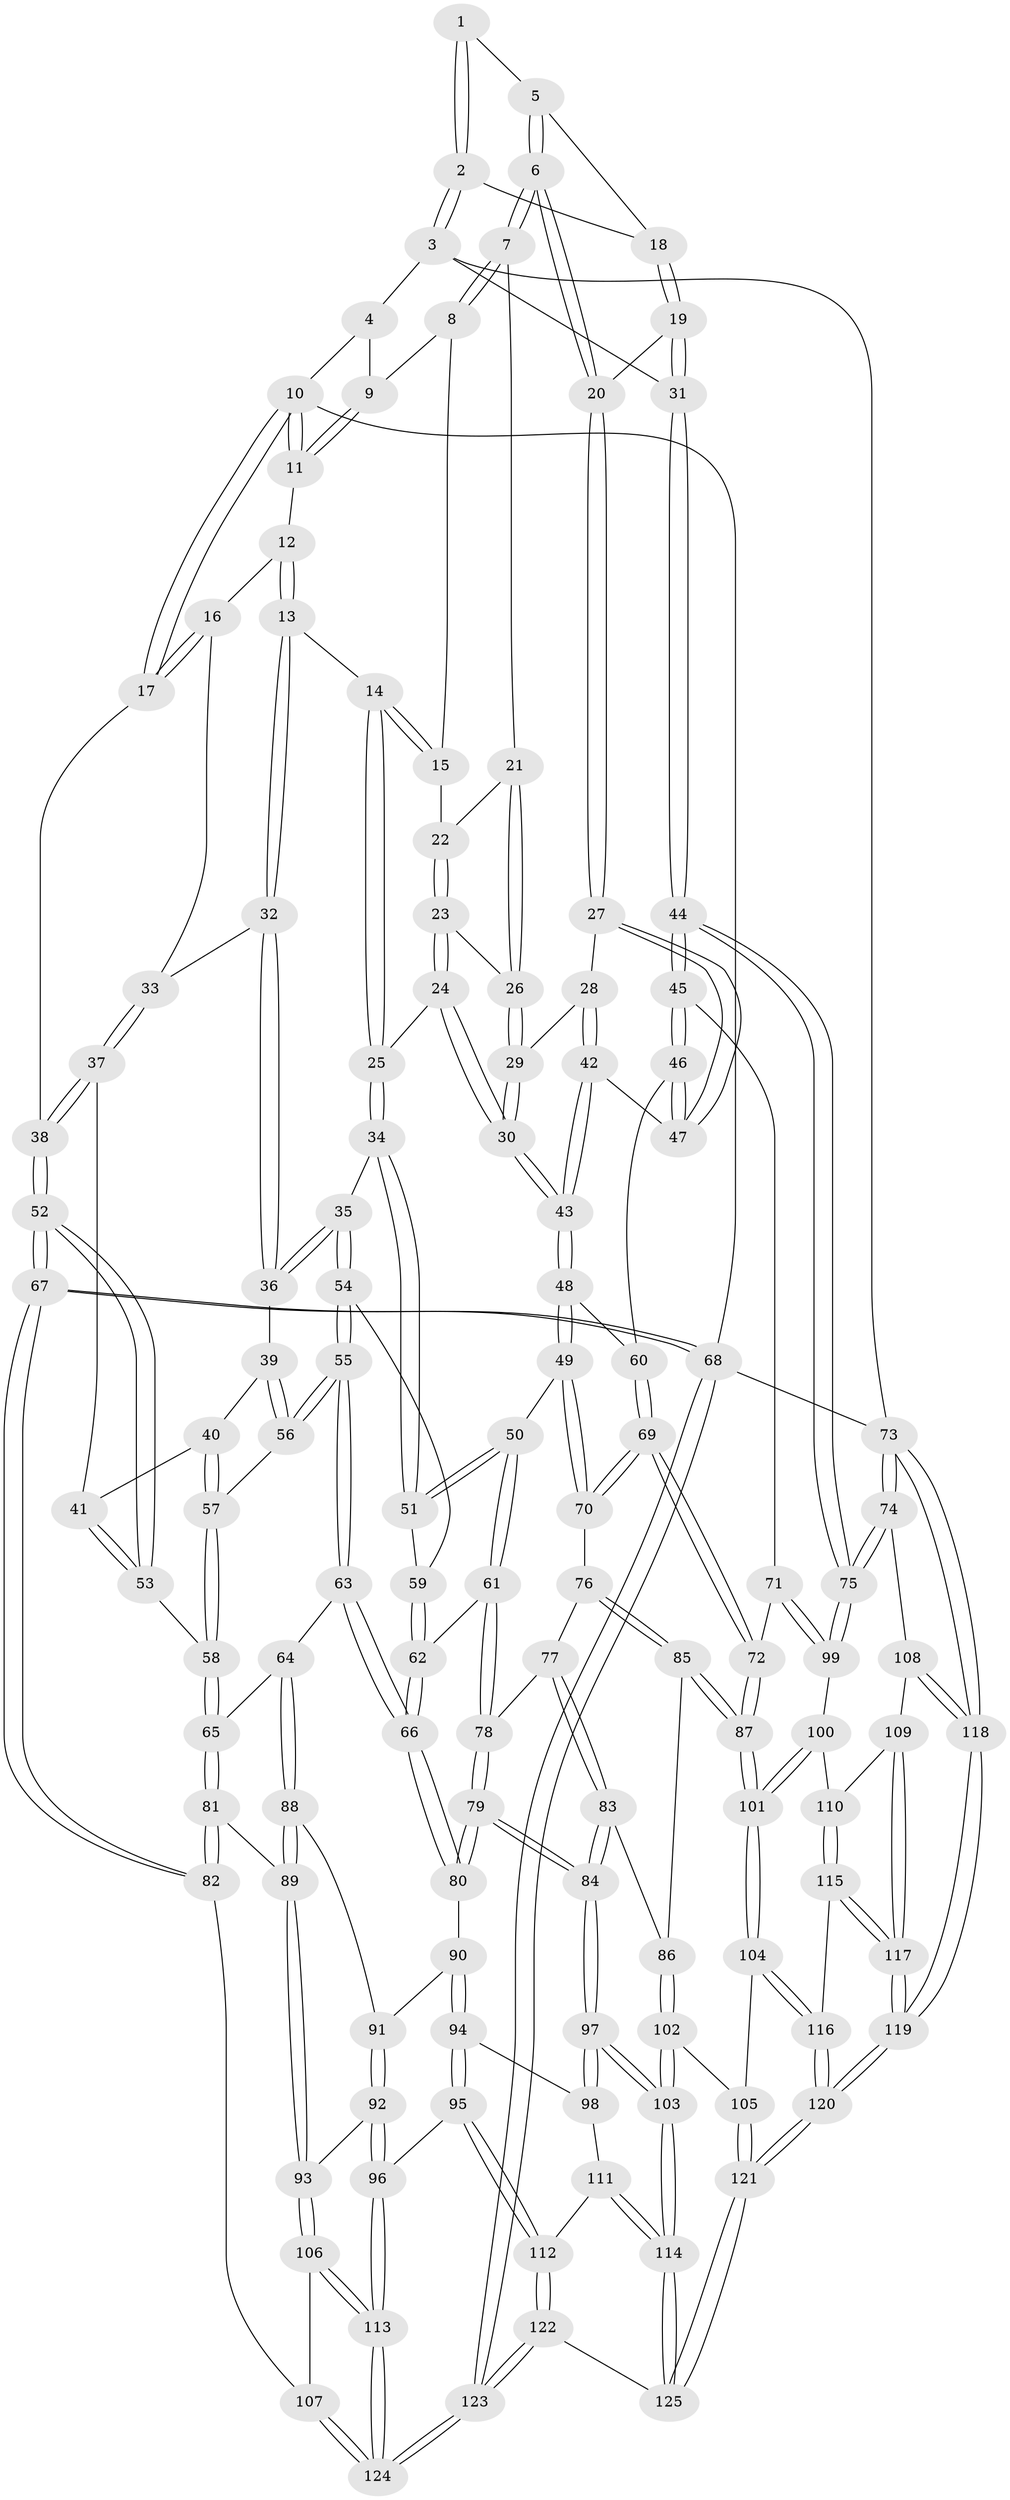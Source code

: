 // Generated by graph-tools (version 1.1) at 2025/03/03/09/25 03:03:19]
// undirected, 125 vertices, 309 edges
graph export_dot {
graph [start="1"]
  node [color=gray90,style=filled];
  1 [pos="+0.89733678330996+0.0341228126741007"];
  2 [pos="+1+0.07081969210097319"];
  3 [pos="+1+0.042214625507395576"];
  4 [pos="+0.742029055396388+0"];
  5 [pos="+0.9128375739241378+0.13449890636725778"];
  6 [pos="+0.8694116099050773+0.19901996843003744"];
  7 [pos="+0.8067321367550474+0.1645439305826883"];
  8 [pos="+0.7078593870172958+0"];
  9 [pos="+0.7102994587909858+0"];
  10 [pos="+0+0"];
  11 [pos="+0.30296070368944494+0"];
  12 [pos="+0.30308242949573144+0"];
  13 [pos="+0.33113784141241664+0.09603533607237416"];
  14 [pos="+0.4671266196091914+0.18655301139733266"];
  15 [pos="+0.6278690002970564+0.1455970113992681"];
  16 [pos="+0.03119097890620285+0.17960456735537256"];
  17 [pos="+0+0.22395532834269127"];
  18 [pos="+0.9322419730313742+0.13182747282796412"];
  19 [pos="+1+0.25347055854751727"];
  20 [pos="+0.882745629723819+0.24187944557136917"];
  21 [pos="+0.7653756535899278+0.1830343547510332"];
  22 [pos="+0.6301790728061208+0.14888233389903927"];
  23 [pos="+0.641700648209013+0.18825150150214007"];
  24 [pos="+0.6454052999891502+0.3038812496954586"];
  25 [pos="+0.4998170087445604+0.2786112924008304"];
  26 [pos="+0.7341421389620325+0.23222717558189623"];
  27 [pos="+0.8670059933085538+0.2809705296735307"];
  28 [pos="+0.8329020537383511+0.29046631300081893"];
  29 [pos="+0.7315836181744297+0.2671081123404112"];
  30 [pos="+0.6615703046032432+0.3217382925058745"];
  31 [pos="+1+0.2810514702505449"];
  32 [pos="+0.28118171264826824+0.18062481461477395"];
  33 [pos="+0.2199200622427184+0.22230379086215568"];
  34 [pos="+0.4792057383562225+0.3565045242201913"];
  35 [pos="+0.3728357716111807+0.37574354928063575"];
  36 [pos="+0.3472876571920639+0.3648490711143538"];
  37 [pos="+0.1750440660741515+0.3061388648850374"];
  38 [pos="+0+0.23824609435834804"];
  39 [pos="+0.32827700259182724+0.38044383605237064"];
  40 [pos="+0.31234994703217417+0.3921326342605215"];
  41 [pos="+0.17415455737872984+0.3120822830765437"];
  42 [pos="+0.7212312350068297+0.3913673100077562"];
  43 [pos="+0.6804580076506389+0.4120948763887385"];
  44 [pos="+1+0.4943942501280034"];
  45 [pos="+0.9509334109569331+0.4564339425736647"];
  46 [pos="+0.9390082310147365+0.4524930332823976"];
  47 [pos="+0.8993902935985117+0.38683990524809153"];
  48 [pos="+0.6715145223101026+0.44483124213605635"];
  49 [pos="+0.6300070237327208+0.48215381527512446"];
  50 [pos="+0.6180946770033439+0.4839815888508221"];
  51 [pos="+0.5235175569738989+0.4316257479869815"];
  52 [pos="+0+0.4095988302904437"];
  53 [pos="+0.1335569130116307+0.4750828491112924"];
  54 [pos="+0.3943090291840586+0.49241347482634207"];
  55 [pos="+0.3681285498729754+0.5261317034702628"];
  56 [pos="+0.3453668768985678+0.4938963350519928"];
  57 [pos="+0.28409317851724214+0.42056012389699926"];
  58 [pos="+0.14280416267178261+0.4849457792908337"];
  59 [pos="+0.43984763159474183+0.4819120473459272"];
  60 [pos="+0.8296529840830971+0.5003714315038925"];
  61 [pos="+0.565290633372521+0.5483429421330916"];
  62 [pos="+0.47556563006039165+0.5446868243334312"];
  63 [pos="+0.3441716822441351+0.5886627328273811"];
  64 [pos="+0.26050401096979425+0.5914450261128967"];
  65 [pos="+0.16682279171360825+0.544457923277019"];
  66 [pos="+0.369572278938171+0.6091937692792584"];
  67 [pos="+0+0.8036213299087124"];
  68 [pos="+0+1"];
  69 [pos="+0.806943883402463+0.6317117287389776"];
  70 [pos="+0.6976271732837057+0.6152524915422898"];
  71 [pos="+0.8632056022556122+0.687054103392061"];
  72 [pos="+0.8474670782401734+0.682284996596083"];
  73 [pos="+1+1"];
  74 [pos="+1+0.7235509142913698"];
  75 [pos="+1+0.7156757603763276"];
  76 [pos="+0.6906341564414832+0.6291188081059377"];
  77 [pos="+0.6359773348162018+0.6578791206802904"];
  78 [pos="+0.5521937899558856+0.5813843271876253"];
  79 [pos="+0.4974782095083282+0.6893689882484149"];
  80 [pos="+0.40390579226233825+0.652272800545446"];
  81 [pos="+0.06179520157703081+0.7163520434022338"];
  82 [pos="+0+0.7992881869351655"];
  83 [pos="+0.5548595226202837+0.7230146272696827"];
  84 [pos="+0.5183297158183976+0.7245273319282344"];
  85 [pos="+0.6946516162902551+0.761447718934722"];
  86 [pos="+0.6231337328826166+0.7458590996253224"];
  87 [pos="+0.7184713056661871+0.785116587017401"];
  88 [pos="+0.2548886140776861+0.6634017706246168"];
  89 [pos="+0.16027068117042287+0.7718596749271414"];
  90 [pos="+0.3491173196288949+0.7433558668896867"];
  91 [pos="+0.2791237475009434+0.7411905365320157"];
  92 [pos="+0.22113559824373805+0.8276390911675183"];
  93 [pos="+0.20616332346464594+0.8215705650663997"];
  94 [pos="+0.35517200295103907+0.7697837280344565"];
  95 [pos="+0.27462646705522487+0.8721241510979296"];
  96 [pos="+0.25422598659353157+0.8666165128544284"];
  97 [pos="+0.496907848213354+0.8258158772187433"];
  98 [pos="+0.4314566575915446+0.8289181769044234"];
  99 [pos="+0.9274458805563207+0.7232786556211911"];
  100 [pos="+0.8652240213413716+0.8349184234720309"];
  101 [pos="+0.7238044145602838+0.8481830106713679"];
  102 [pos="+0.6063968643804998+0.9156020223638224"];
  103 [pos="+0.5556183177239594+0.9466540867779101"];
  104 [pos="+0.7232988845176281+0.8493657850926956"];
  105 [pos="+0.6983763103161007+0.866219049728449"];
  106 [pos="+0.1137749612759772+0.8891412737122455"];
  107 [pos="+0.03528695219796089+0.8852750487013767"];
  108 [pos="+0.9381519589706622+0.9055077215184089"];
  109 [pos="+0.902097823474003+0.8968022286545206"];
  110 [pos="+0.8824733098763212+0.8842997294505166"];
  111 [pos="+0.35510252636813106+0.876475732348645"];
  112 [pos="+0.3068725496704952+0.8931350609913821"];
  113 [pos="+0.17450604619037513+0.9909756950003844"];
  114 [pos="+0.5403848190129583+1"];
  115 [pos="+0.8380493591252195+0.9273228669540408"];
  116 [pos="+0.7602370137922327+0.9015998554461616"];
  117 [pos="+0.8566028750864865+1"];
  118 [pos="+1+1"];
  119 [pos="+0.8565208312411532+1"];
  120 [pos="+0.8078282108995805+1"];
  121 [pos="+0.7871973803856083+1"];
  122 [pos="+0.42386895030556926+1"];
  123 [pos="+0.1625503438086298+1"];
  124 [pos="+0.15807577093116223+1"];
  125 [pos="+0.516615437767063+1"];
  1 -- 2;
  1 -- 2;
  1 -- 5;
  2 -- 3;
  2 -- 3;
  2 -- 18;
  3 -- 4;
  3 -- 31;
  3 -- 73;
  4 -- 9;
  4 -- 10;
  5 -- 6;
  5 -- 6;
  5 -- 18;
  6 -- 7;
  6 -- 7;
  6 -- 20;
  6 -- 20;
  7 -- 8;
  7 -- 8;
  7 -- 21;
  8 -- 9;
  8 -- 15;
  9 -- 11;
  9 -- 11;
  10 -- 11;
  10 -- 11;
  10 -- 17;
  10 -- 17;
  10 -- 68;
  11 -- 12;
  12 -- 13;
  12 -- 13;
  12 -- 16;
  13 -- 14;
  13 -- 32;
  13 -- 32;
  14 -- 15;
  14 -- 15;
  14 -- 25;
  14 -- 25;
  15 -- 22;
  16 -- 17;
  16 -- 17;
  16 -- 33;
  17 -- 38;
  18 -- 19;
  18 -- 19;
  19 -- 20;
  19 -- 31;
  19 -- 31;
  20 -- 27;
  20 -- 27;
  21 -- 22;
  21 -- 26;
  21 -- 26;
  22 -- 23;
  22 -- 23;
  23 -- 24;
  23 -- 24;
  23 -- 26;
  24 -- 25;
  24 -- 30;
  24 -- 30;
  25 -- 34;
  25 -- 34;
  26 -- 29;
  26 -- 29;
  27 -- 28;
  27 -- 47;
  27 -- 47;
  28 -- 29;
  28 -- 42;
  28 -- 42;
  29 -- 30;
  29 -- 30;
  30 -- 43;
  30 -- 43;
  31 -- 44;
  31 -- 44;
  32 -- 33;
  32 -- 36;
  32 -- 36;
  33 -- 37;
  33 -- 37;
  34 -- 35;
  34 -- 51;
  34 -- 51;
  35 -- 36;
  35 -- 36;
  35 -- 54;
  35 -- 54;
  36 -- 39;
  37 -- 38;
  37 -- 38;
  37 -- 41;
  38 -- 52;
  38 -- 52;
  39 -- 40;
  39 -- 56;
  39 -- 56;
  40 -- 41;
  40 -- 57;
  40 -- 57;
  41 -- 53;
  41 -- 53;
  42 -- 43;
  42 -- 43;
  42 -- 47;
  43 -- 48;
  43 -- 48;
  44 -- 45;
  44 -- 45;
  44 -- 75;
  44 -- 75;
  45 -- 46;
  45 -- 46;
  45 -- 71;
  46 -- 47;
  46 -- 47;
  46 -- 60;
  48 -- 49;
  48 -- 49;
  48 -- 60;
  49 -- 50;
  49 -- 70;
  49 -- 70;
  50 -- 51;
  50 -- 51;
  50 -- 61;
  50 -- 61;
  51 -- 59;
  52 -- 53;
  52 -- 53;
  52 -- 67;
  52 -- 67;
  53 -- 58;
  54 -- 55;
  54 -- 55;
  54 -- 59;
  55 -- 56;
  55 -- 56;
  55 -- 63;
  55 -- 63;
  56 -- 57;
  57 -- 58;
  57 -- 58;
  58 -- 65;
  58 -- 65;
  59 -- 62;
  59 -- 62;
  60 -- 69;
  60 -- 69;
  61 -- 62;
  61 -- 78;
  61 -- 78;
  62 -- 66;
  62 -- 66;
  63 -- 64;
  63 -- 66;
  63 -- 66;
  64 -- 65;
  64 -- 88;
  64 -- 88;
  65 -- 81;
  65 -- 81;
  66 -- 80;
  66 -- 80;
  67 -- 68;
  67 -- 68;
  67 -- 82;
  67 -- 82;
  68 -- 123;
  68 -- 123;
  68 -- 73;
  69 -- 70;
  69 -- 70;
  69 -- 72;
  69 -- 72;
  70 -- 76;
  71 -- 72;
  71 -- 99;
  71 -- 99;
  72 -- 87;
  72 -- 87;
  73 -- 74;
  73 -- 74;
  73 -- 118;
  73 -- 118;
  74 -- 75;
  74 -- 75;
  74 -- 108;
  75 -- 99;
  75 -- 99;
  76 -- 77;
  76 -- 85;
  76 -- 85;
  77 -- 78;
  77 -- 83;
  77 -- 83;
  78 -- 79;
  78 -- 79;
  79 -- 80;
  79 -- 80;
  79 -- 84;
  79 -- 84;
  80 -- 90;
  81 -- 82;
  81 -- 82;
  81 -- 89;
  82 -- 107;
  83 -- 84;
  83 -- 84;
  83 -- 86;
  84 -- 97;
  84 -- 97;
  85 -- 86;
  85 -- 87;
  85 -- 87;
  86 -- 102;
  86 -- 102;
  87 -- 101;
  87 -- 101;
  88 -- 89;
  88 -- 89;
  88 -- 91;
  89 -- 93;
  89 -- 93;
  90 -- 91;
  90 -- 94;
  90 -- 94;
  91 -- 92;
  91 -- 92;
  92 -- 93;
  92 -- 96;
  92 -- 96;
  93 -- 106;
  93 -- 106;
  94 -- 95;
  94 -- 95;
  94 -- 98;
  95 -- 96;
  95 -- 112;
  95 -- 112;
  96 -- 113;
  96 -- 113;
  97 -- 98;
  97 -- 98;
  97 -- 103;
  97 -- 103;
  98 -- 111;
  99 -- 100;
  100 -- 101;
  100 -- 101;
  100 -- 110;
  101 -- 104;
  101 -- 104;
  102 -- 103;
  102 -- 103;
  102 -- 105;
  103 -- 114;
  103 -- 114;
  104 -- 105;
  104 -- 116;
  104 -- 116;
  105 -- 121;
  105 -- 121;
  106 -- 107;
  106 -- 113;
  106 -- 113;
  107 -- 124;
  107 -- 124;
  108 -- 109;
  108 -- 118;
  108 -- 118;
  109 -- 110;
  109 -- 117;
  109 -- 117;
  110 -- 115;
  110 -- 115;
  111 -- 112;
  111 -- 114;
  111 -- 114;
  112 -- 122;
  112 -- 122;
  113 -- 124;
  113 -- 124;
  114 -- 125;
  114 -- 125;
  115 -- 116;
  115 -- 117;
  115 -- 117;
  116 -- 120;
  116 -- 120;
  117 -- 119;
  117 -- 119;
  118 -- 119;
  118 -- 119;
  119 -- 120;
  119 -- 120;
  120 -- 121;
  120 -- 121;
  121 -- 125;
  121 -- 125;
  122 -- 123;
  122 -- 123;
  122 -- 125;
  123 -- 124;
  123 -- 124;
}
